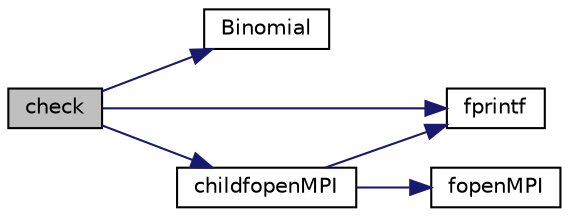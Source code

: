 digraph "check"
{
 // INTERACTIVE_SVG=YES
  edge [fontname="Helvetica",fontsize="10",labelfontname="Helvetica",labelfontsize="10"];
  node [fontname="Helvetica",fontsize="10",shape=record];
  rankdir="LR";
  Node1 [label="check",height=0.2,width=0.4,color="black", fillcolor="grey75", style="filled", fontcolor="black"];
  Node1 -> Node2 [color="midnightblue",fontsize="10",style="solid",fontname="Helvetica"];
  Node2 [label="Binomial",height=0.2,width=0.4,color="black", fillcolor="white", style="filled",URL="$sz_8h.html#acde07cfd887113fd7624247edc1b9a31"];
  Node1 -> Node3 [color="midnightblue",fontsize="10",style="solid",fontname="Helvetica"];
  Node3 [label="fprintf",height=0.2,width=0.4,color="black", fillcolor="white", style="filled",URL="$xfreemem__large_8c.html#a5c1bb0da45eec945c4cc3233c7d8427e"];
  Node1 -> Node4 [color="midnightblue",fontsize="10",style="solid",fontname="Helvetica"];
  Node4 [label="childfopenMPI",height=0.2,width=0.4,color="black", fillcolor="white", style="filled",URL="$_file_i_o_8c.html#a7d23a0790b28a52d128e0b93bc832cfb"];
  Node4 -> Node5 [color="midnightblue",fontsize="10",style="solid",fontname="Helvetica"];
  Node5 [label="fopenMPI",height=0.2,width=0.4,color="black", fillcolor="white", style="filled",URL="$wrapper_m_p_i_8h.html#a405f88de519282b8e7605988745f42ae"];
  Node4 -> Node3 [color="midnightblue",fontsize="10",style="solid",fontname="Helvetica"];
}
